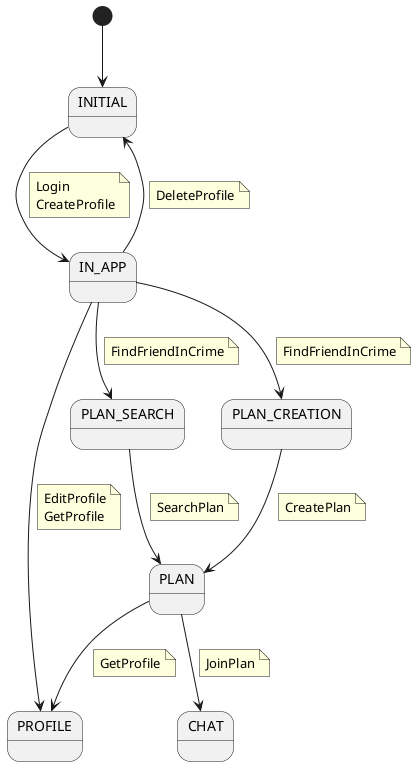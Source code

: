@startuml FriendInCrimeContext

state INITIAL
state IN_APP
state PROFILE
state PLAN_SEARCH
state PLAN_CREATION
state PLAN
state CHAT

[*] --> INITIAL
INITIAL --> IN_APP
note on link
Login
CreateProfile
end note
IN_APP --> INITIAL
note on link
DeleteProfile
endnote
IN_APP --> PROFILE
note on link
EditProfile
GetProfile
endnote
IN_APP --> PLAN_SEARCH
note on link
FindFriendInCrime
endnote
IN_APP --> PLAN_CREATION
note on link
FindFriendInCrime
endnote
PLAN_CREATION --> PLAN
note on link
CreatePlan
endnote
PLAN_SEARCH --> PLAN
note on link
SearchPlan
endnote
PLAN --> CHAT
note on link
JoinPlan
endnote
PLAN --> PROFILE
note on link
GetProfile
endnote

@enduml